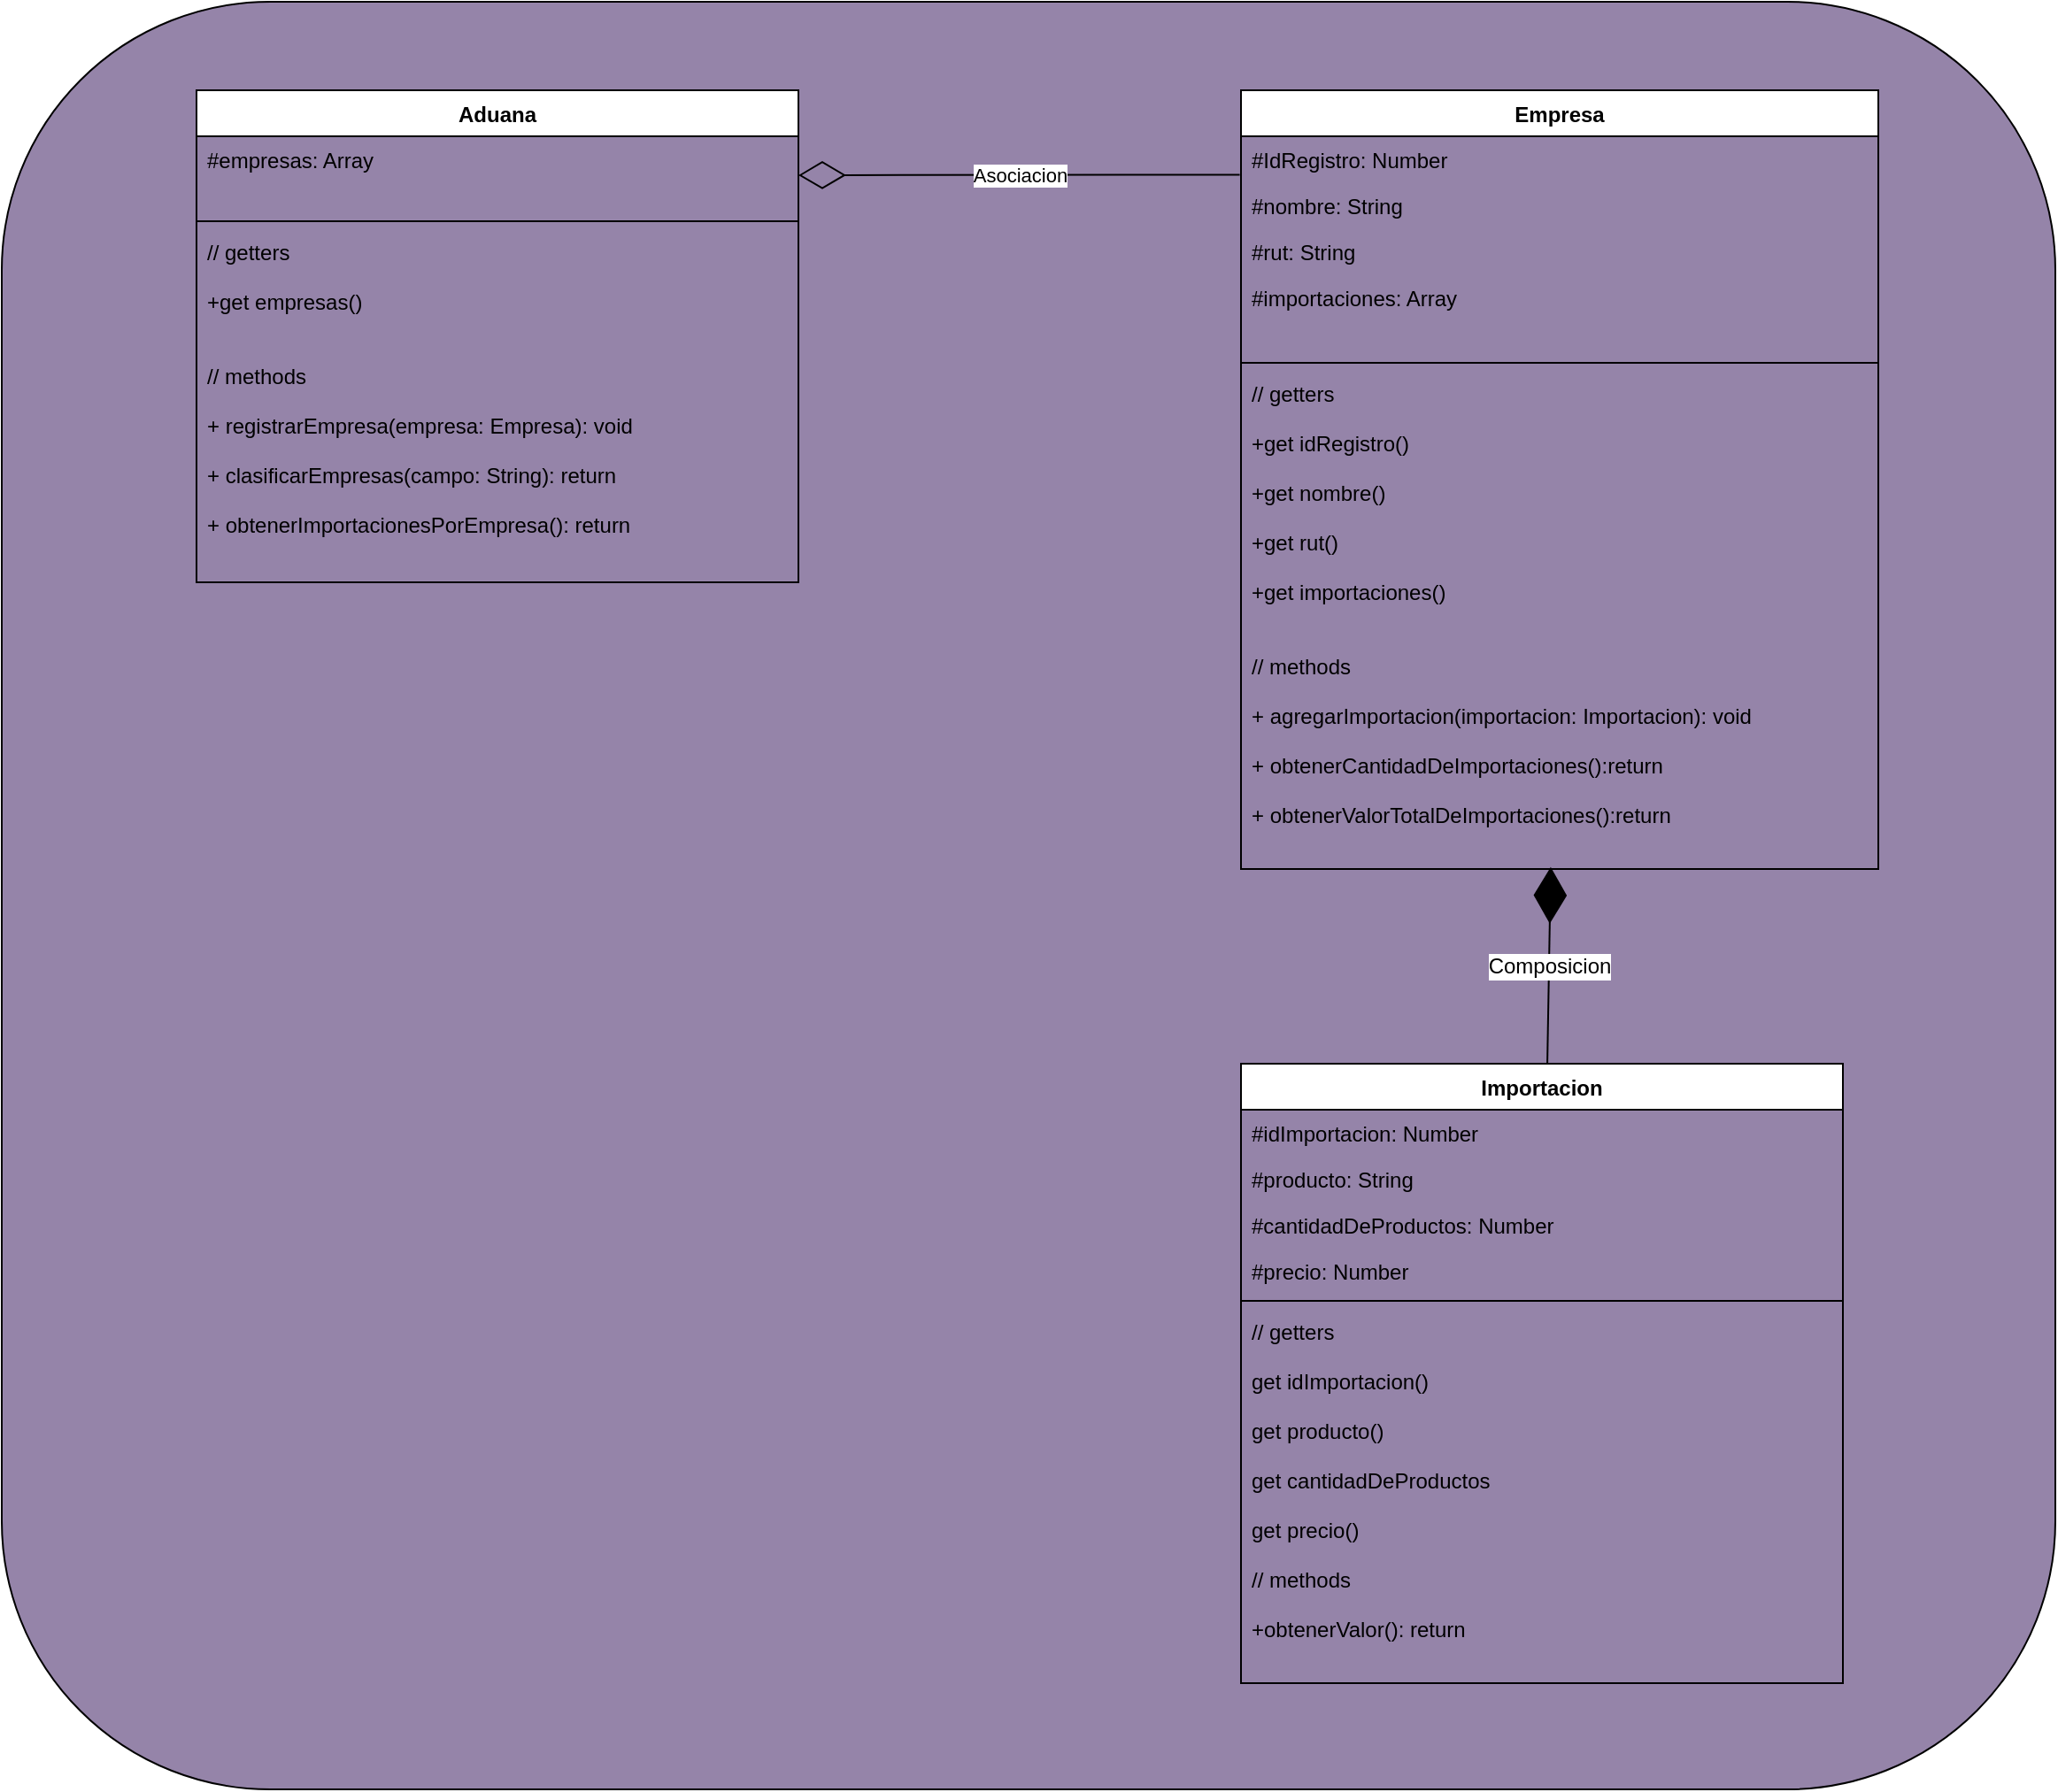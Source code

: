 <mxfile>
    <diagram id="4todYQkUyZ6tXBafg4P6" name="Página-1">
        <mxGraphModel dx="1591" dy="974" grid="1" gridSize="10" guides="1" tooltips="1" connect="1" arrows="1" fold="1" page="1" pageScale="1" pageWidth="827" pageHeight="1169" math="0" shadow="0">
            <root>
                <mxCell id="0"/>
                <mxCell id="1" parent="0"/>
                <mxCell id="73" value="" style="rounded=1;whiteSpace=wrap;html=1;fontColor=#000000;fillColor=#9584a9;" parent="1" vertex="1">
                    <mxGeometry x="50" y="40" width="1160" height="1010" as="geometry"/>
                </mxCell>
                <mxCell id="2" value="Empresa" style="swimlane;fontStyle=1;align=center;verticalAlign=top;childLayout=stackLayout;horizontal=1;startSize=26;horizontalStack=0;resizeParent=1;resizeParentMax=0;resizeLast=0;collapsible=1;marginBottom=0;" parent="1" vertex="1">
                    <mxGeometry x="750" y="90" width="360" height="440" as="geometry"/>
                </mxCell>
                <mxCell id="3" value="#IdRegistro: Number" style="text;strokeColor=none;fillColor=none;align=left;verticalAlign=top;spacingLeft=4;spacingRight=4;overflow=hidden;rotatable=0;points=[[0,0.5],[1,0.5]];portConstraint=eastwest;" parent="2" vertex="1">
                    <mxGeometry y="26" width="360" height="26" as="geometry"/>
                </mxCell>
                <mxCell id="6" value="#nombre: String" style="text;strokeColor=none;fillColor=none;align=left;verticalAlign=top;spacingLeft=4;spacingRight=4;overflow=hidden;rotatable=0;points=[[0,0.5],[1,0.5]];portConstraint=eastwest;" parent="2" vertex="1">
                    <mxGeometry y="52" width="360" height="26" as="geometry"/>
                </mxCell>
                <mxCell id="46" value="#rut: String" style="text;strokeColor=none;fillColor=none;align=left;verticalAlign=top;spacingLeft=4;spacingRight=4;overflow=hidden;rotatable=0;points=[[0,0.5],[1,0.5]];portConstraint=eastwest;" parent="2" vertex="1">
                    <mxGeometry y="78" width="360" height="26" as="geometry"/>
                </mxCell>
                <mxCell id="64" value="#importaciones: Array" style="text;strokeColor=none;fillColor=none;align=left;verticalAlign=top;spacingLeft=4;spacingRight=4;overflow=hidden;rotatable=0;points=[[0,0.5],[1,0.5]];portConstraint=eastwest;" parent="2" vertex="1">
                    <mxGeometry y="104" width="360" height="46" as="geometry"/>
                </mxCell>
                <mxCell id="4" value="" style="line;strokeWidth=1;fillColor=none;align=left;verticalAlign=middle;spacingTop=-1;spacingLeft=3;spacingRight=3;rotatable=0;labelPosition=right;points=[];portConstraint=eastwest;strokeColor=inherit;" parent="2" vertex="1">
                    <mxGeometry y="150" width="360" height="8" as="geometry"/>
                </mxCell>
                <mxCell id="65" value="// getters&#10;&#10;+get idRegistro()&#10;&#10;+get nombre()&#10;&#10;+get rut()&#10;&#10;+get importaciones()&#10;&#10;&#10;// methods&#10;&#10;+ agregarImportacion(importacion: Importacion): void&#10;&#10;+ obtenerCantidadDeImportaciones():return&#10;&#10;+ obtenerValorTotalDeImportaciones():return&#10;" style="text;strokeColor=none;fillColor=none;align=left;verticalAlign=top;spacingLeft=4;spacingRight=4;overflow=hidden;rotatable=0;points=[[0,0.5],[1,0.5]];portConstraint=eastwest;" parent="2" vertex="1">
                    <mxGeometry y="158" width="360" height="282" as="geometry"/>
                </mxCell>
                <mxCell id="8" value="Aduana" style="swimlane;fontStyle=1;align=center;verticalAlign=top;childLayout=stackLayout;horizontal=1;startSize=26;horizontalStack=0;resizeParent=1;resizeParentMax=0;resizeLast=0;collapsible=1;marginBottom=0;" parent="1" vertex="1">
                    <mxGeometry x="160" y="90" width="340" height="278" as="geometry"/>
                </mxCell>
                <mxCell id="9" value="#empresas: Array    " style="text;strokeColor=none;fillColor=none;align=left;verticalAlign=top;spacingLeft=4;spacingRight=4;overflow=hidden;rotatable=0;points=[[0,0.5],[1,0.5]];portConstraint=eastwest;" parent="8" vertex="1">
                    <mxGeometry y="26" width="340" height="44" as="geometry"/>
                </mxCell>
                <mxCell id="10" value="" style="line;strokeWidth=1;fillColor=none;align=left;verticalAlign=middle;spacingTop=-1;spacingLeft=3;spacingRight=3;rotatable=0;labelPosition=right;points=[];portConstraint=eastwest;strokeColor=inherit;" parent="8" vertex="1">
                    <mxGeometry y="70" width="340" height="8" as="geometry"/>
                </mxCell>
                <mxCell id="11" value="// getters&#10;&#10;+get empresas()&#10;&#10;&#10;// methods&#10;&#10;+ registrarEmpresa(empresa: Empresa): void&#10;&#10;+ clasificarEmpresas(campo: String): return&#10;&#10;+ obtenerImportacionesPorEmpresa(): return&#10;" style="text;strokeColor=none;fillColor=none;align=left;verticalAlign=top;spacingLeft=4;spacingRight=4;overflow=hidden;rotatable=0;points=[[0,0.5],[1,0.5]];portConstraint=eastwest;" parent="8" vertex="1">
                    <mxGeometry y="78" width="340" height="200" as="geometry"/>
                </mxCell>
                <mxCell id="63" value="Composicion" style="edgeStyle=none;html=1;fontSize=12;targetPerimeterSpacing=0;endSize=29;endArrow=diamondThin;endFill=1;strokeColor=#000000;entryX=0.486;entryY=0.996;entryDx=0;entryDy=0;entryPerimeter=0;" parent="1" source="18" target="65" edge="1">
                    <mxGeometry relative="1" as="geometry">
                        <mxPoint x="780" y="460" as="targetPoint"/>
                        <mxPoint x="762" y="520" as="sourcePoint"/>
                    </mxGeometry>
                </mxCell>
                <mxCell id="18" value="Importacion" style="swimlane;fontStyle=1;align=center;verticalAlign=top;childLayout=stackLayout;horizontal=1;startSize=26;horizontalStack=0;resizeParent=1;resizeParentMax=0;resizeLast=0;collapsible=1;marginBottom=0;" parent="1" vertex="1">
                    <mxGeometry x="750" y="640" width="340" height="350" as="geometry"/>
                </mxCell>
                <mxCell id="48" value="#idImportacion: Number" style="text;strokeColor=none;fillColor=none;align=left;verticalAlign=top;spacingLeft=4;spacingRight=4;overflow=hidden;rotatable=0;points=[[0,0.5],[1,0.5]];portConstraint=eastwest;" parent="18" vertex="1">
                    <mxGeometry y="26" width="340" height="26" as="geometry"/>
                </mxCell>
                <mxCell id="47" value="#producto: String" style="text;strokeColor=none;fillColor=none;align=left;verticalAlign=top;spacingLeft=4;spacingRight=4;overflow=hidden;rotatable=0;points=[[0,0.5],[1,0.5]];portConstraint=eastwest;" parent="18" vertex="1">
                    <mxGeometry y="52" width="340" height="26" as="geometry"/>
                </mxCell>
                <mxCell id="38" value="#cantidadDeProductos: Number" style="text;strokeColor=none;fillColor=none;align=left;verticalAlign=top;spacingLeft=4;spacingRight=4;overflow=hidden;rotatable=0;points=[[0,0.5],[1,0.5]];portConstraint=eastwest;" parent="18" vertex="1">
                    <mxGeometry y="78" width="340" height="26" as="geometry"/>
                </mxCell>
                <mxCell id="19" value="#precio: Number" style="text;strokeColor=none;fillColor=none;align=left;verticalAlign=top;spacingLeft=4;spacingRight=4;overflow=hidden;rotatable=0;points=[[0,0.5],[1,0.5]];portConstraint=eastwest;" parent="18" vertex="1">
                    <mxGeometry y="104" width="340" height="26" as="geometry"/>
                </mxCell>
                <mxCell id="20" value="" style="line;strokeWidth=1;fillColor=none;align=left;verticalAlign=middle;spacingTop=-1;spacingLeft=3;spacingRight=3;rotatable=0;labelPosition=right;points=[];portConstraint=eastwest;strokeColor=inherit;" parent="18" vertex="1">
                    <mxGeometry y="130" width="340" height="8" as="geometry"/>
                </mxCell>
                <mxCell id="21" value="// getters&#10;&#10;get idImportacion()&#10;&#10;get producto()&#10;&#10;get cantidadDeProductos&#10;&#10;get precio()&#10;&#10;// methods&#10;&#10;+obtenerValor(): return" style="text;strokeColor=none;fillColor=none;align=left;verticalAlign=top;spacingLeft=4;spacingRight=4;overflow=hidden;rotatable=0;points=[[0,0.5],[1,0.5]];portConstraint=eastwest;" parent="18" vertex="1">
                    <mxGeometry y="138" width="340" height="212" as="geometry"/>
                </mxCell>
                <mxCell id="70" value="Asociacion" style="endArrow=diamondThin;endFill=0;endSize=24;html=1;exitX=-0.002;exitY=0.835;exitDx=0;exitDy=0;entryX=1;entryY=0.5;entryDx=0;entryDy=0;exitPerimeter=0;" parent="1" source="3" target="9" edge="1">
                    <mxGeometry width="160" relative="1" as="geometry">
                        <mxPoint x="180" y="296" as="sourcePoint"/>
                        <mxPoint x="340" y="296" as="targetPoint"/>
                        <Array as="points"/>
                    </mxGeometry>
                </mxCell>
            </root>
        </mxGraphModel>
    </diagram>
</mxfile>